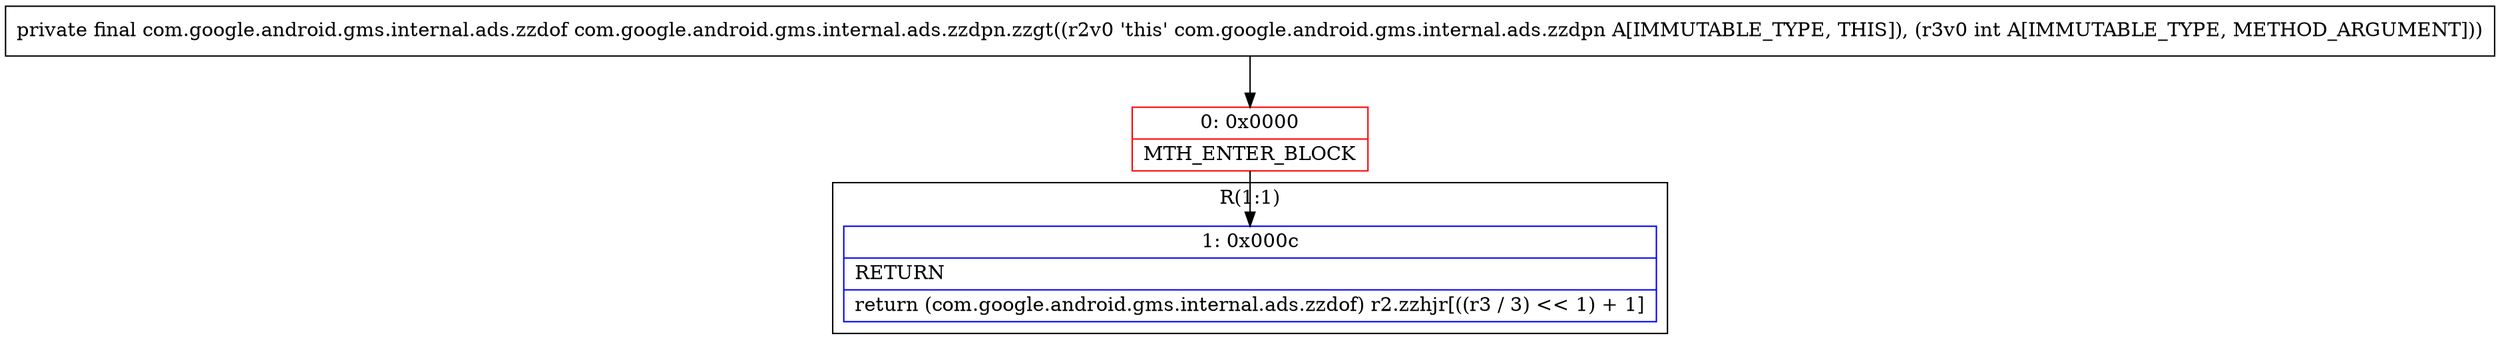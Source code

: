 digraph "CFG forcom.google.android.gms.internal.ads.zzdpn.zzgt(I)Lcom\/google\/android\/gms\/internal\/ads\/zzdof;" {
subgraph cluster_Region_1639684341 {
label = "R(1:1)";
node [shape=record,color=blue];
Node_1 [shape=record,label="{1\:\ 0x000c|RETURN\l|return (com.google.android.gms.internal.ads.zzdof) r2.zzhjr[((r3 \/ 3) \<\< 1) + 1]\l}"];
}
Node_0 [shape=record,color=red,label="{0\:\ 0x0000|MTH_ENTER_BLOCK\l}"];
MethodNode[shape=record,label="{private final com.google.android.gms.internal.ads.zzdof com.google.android.gms.internal.ads.zzdpn.zzgt((r2v0 'this' com.google.android.gms.internal.ads.zzdpn A[IMMUTABLE_TYPE, THIS]), (r3v0 int A[IMMUTABLE_TYPE, METHOD_ARGUMENT])) }"];
MethodNode -> Node_0;
Node_0 -> Node_1;
}

